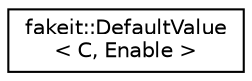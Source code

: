 digraph "Graphical Class Hierarchy"
{
  edge [fontname="Helvetica",fontsize="10",labelfontname="Helvetica",labelfontsize="10"];
  node [fontname="Helvetica",fontsize="10",shape=record];
  rankdir="LR";
  Node1 [label="fakeit::DefaultValue\l\< C, Enable \>",height=0.2,width=0.4,color="black", fillcolor="white", style="filled",URL="$d4/d36/structfakeit_1_1DefaultValue.html"];
}
